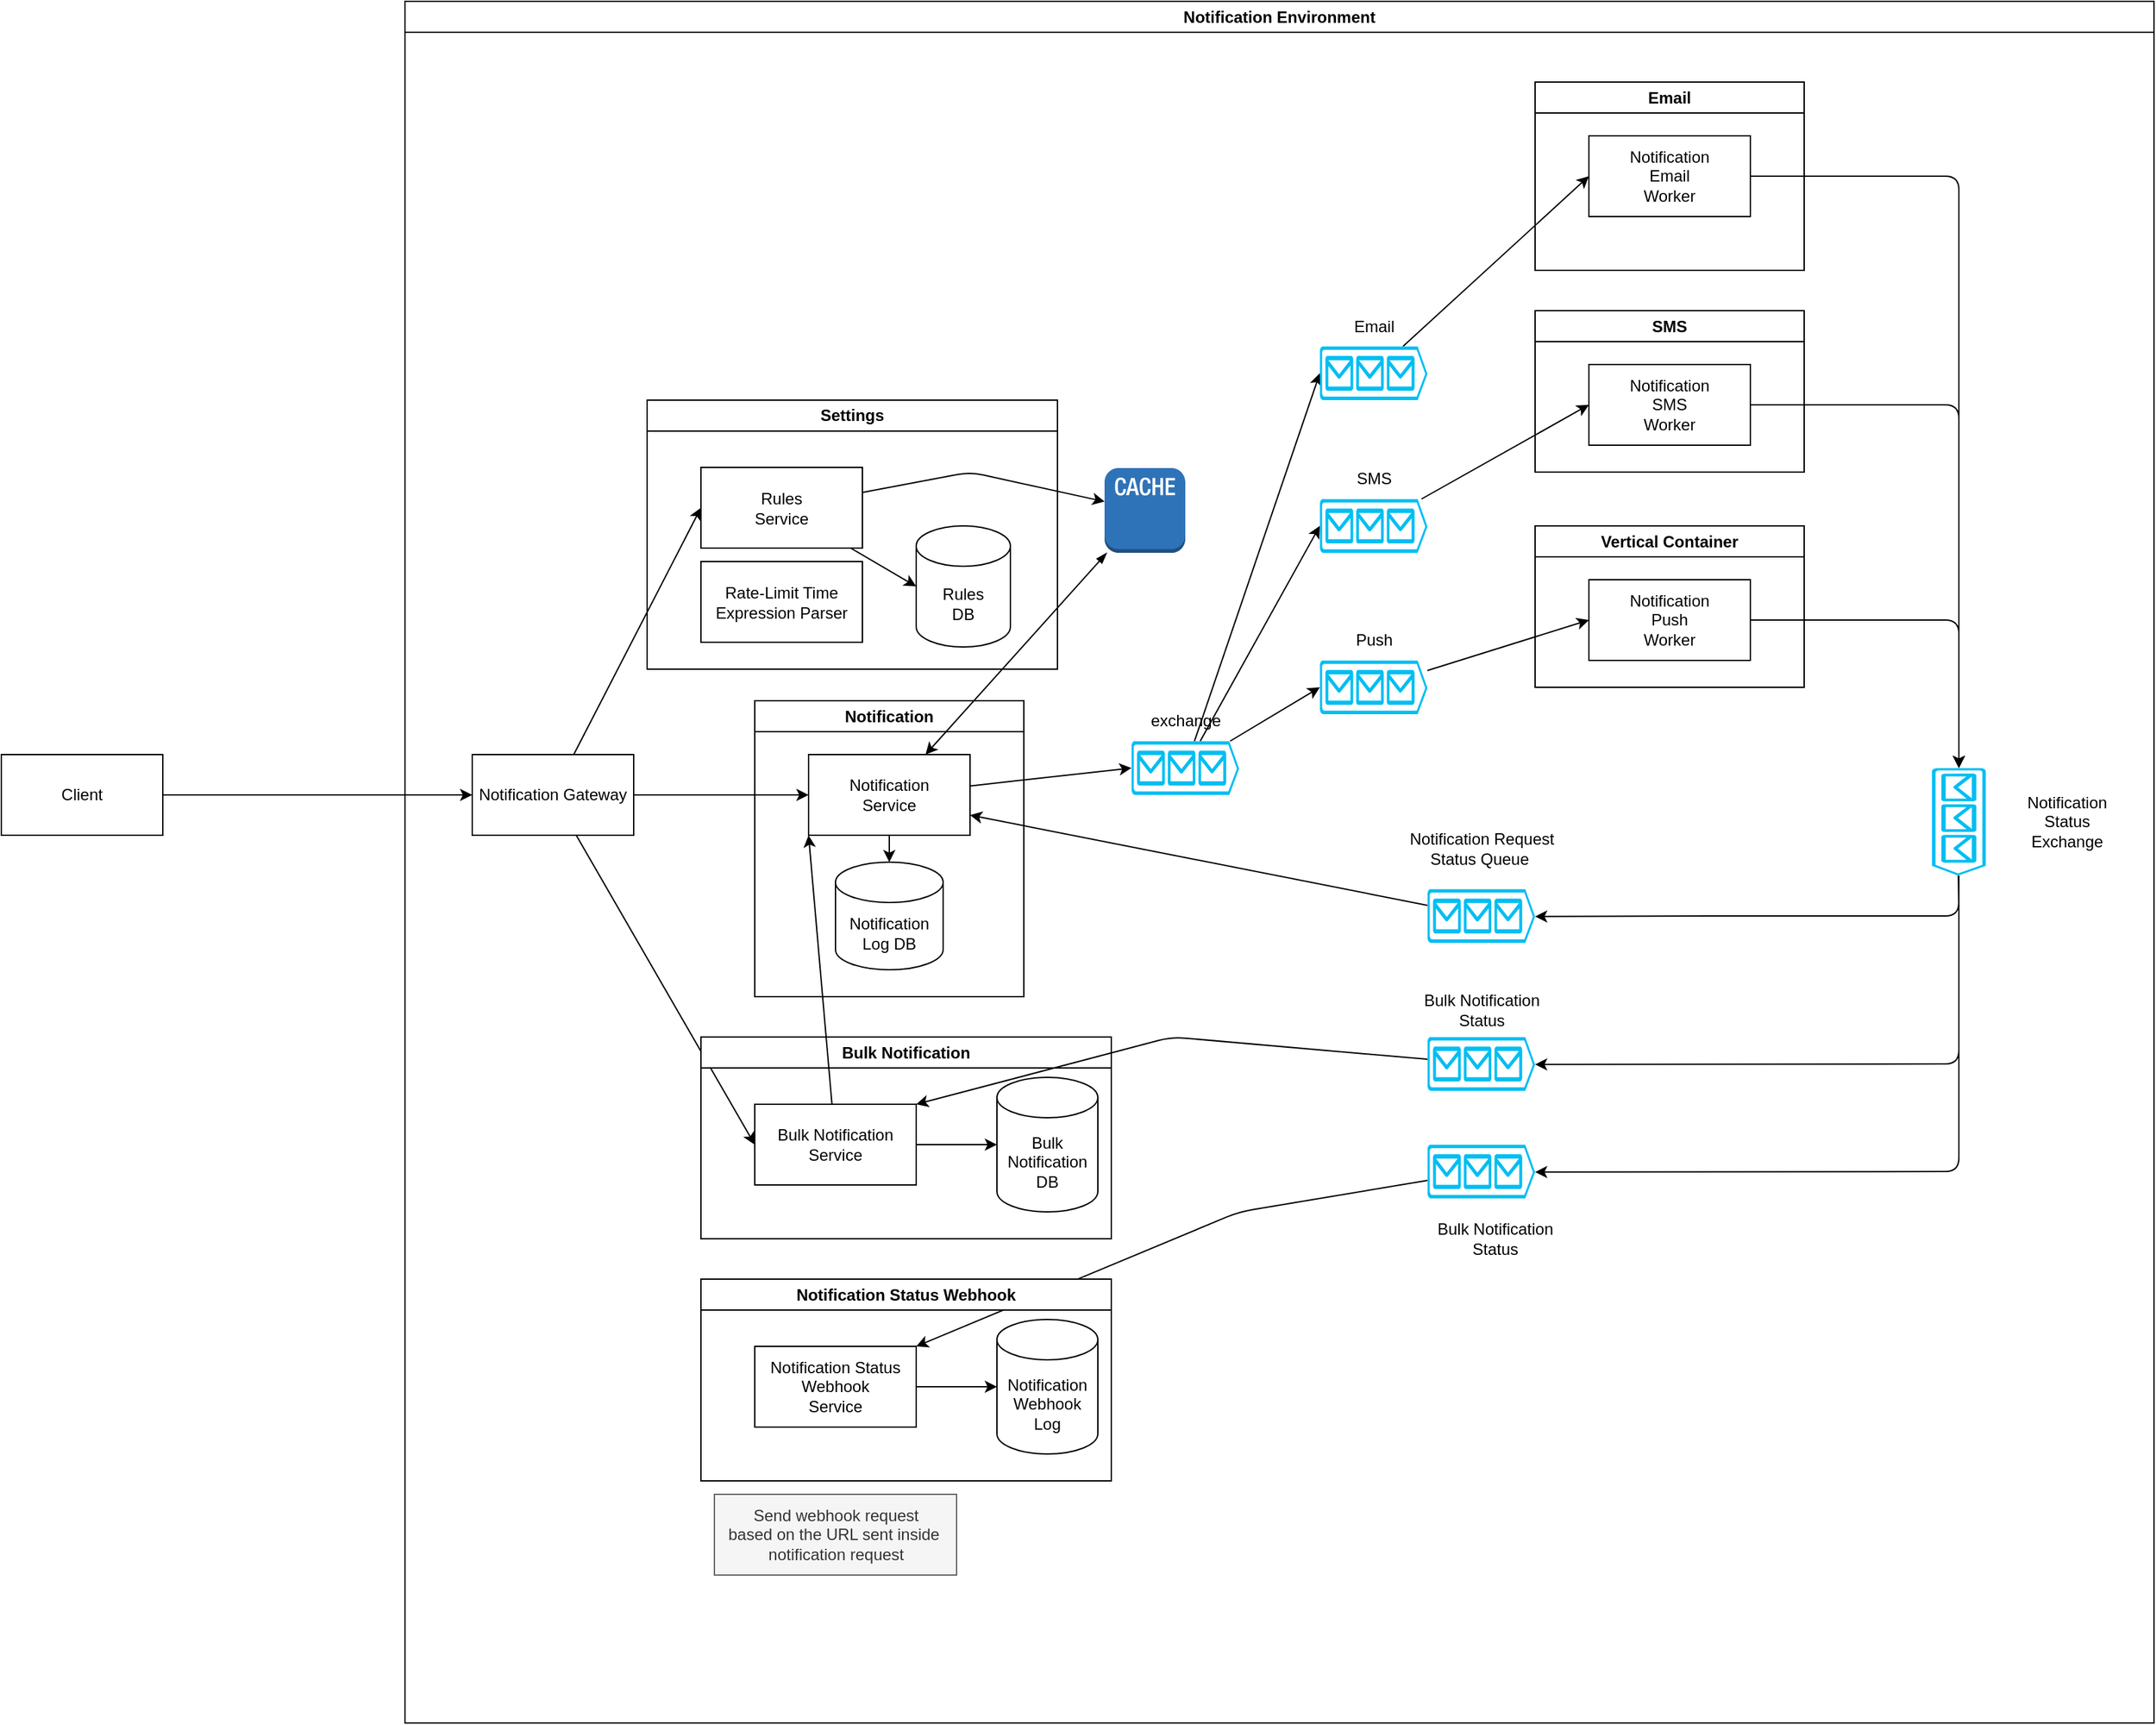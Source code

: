 <mxfile>
    <diagram id="0pBRfoJegKhvDdZDhVVB" name="Page-1">
        <mxGraphModel dx="2372" dy="2114" grid="1" gridSize="10" guides="1" tooltips="1" connect="1" arrows="1" fold="1" page="1" pageScale="1" pageWidth="850" pageHeight="1100" math="0" shadow="0">
            <root>
                <mxCell id="0"/>
                <mxCell id="1" parent="0"/>
                <mxCell id="5" style="edgeStyle=none;html=1;" parent="1" source="2" target="3" edge="1">
                    <mxGeometry relative="1" as="geometry"/>
                </mxCell>
                <mxCell id="2" value="Client" style="rounded=0;whiteSpace=wrap;html=1;" parent="1" vertex="1">
                    <mxGeometry x="-220" y="320" width="120" height="60" as="geometry"/>
                </mxCell>
                <mxCell id="4" value="Notification Environment" style="swimlane;whiteSpace=wrap;html=1;" parent="1" vertex="1">
                    <mxGeometry x="80" y="-240" width="1300" height="1280" as="geometry">
                        <mxRectangle x="80" y="-240" width="180" height="30" as="alternateBounds"/>
                    </mxGeometry>
                </mxCell>
                <mxCell id="44" style="edgeStyle=none;html=1;entryX=0;entryY=0.5;entryDx=0;entryDy=0;" parent="4" source="3" target="7" edge="1">
                    <mxGeometry relative="1" as="geometry"/>
                </mxCell>
                <mxCell id="50" style="edgeStyle=none;html=1;entryX=0;entryY=0.5;entryDx=0;entryDy=0;startArrow=none;startFill=0;" parent="4" source="3" target="10" edge="1">
                    <mxGeometry relative="1" as="geometry"/>
                </mxCell>
                <mxCell id="59" style="edgeStyle=none;html=1;entryX=0;entryY=0.5;entryDx=0;entryDy=0;startArrow=none;startFill=0;" parent="4" source="3" target="56" edge="1">
                    <mxGeometry relative="1" as="geometry"/>
                </mxCell>
                <mxCell id="3" value="Notification Gateway" style="rounded=0;whiteSpace=wrap;html=1;" parent="4" vertex="1">
                    <mxGeometry x="50" y="560" width="120" height="60" as="geometry"/>
                </mxCell>
                <mxCell id="8" value="Notification" style="swimlane;whiteSpace=wrap;html=1;" parent="4" vertex="1">
                    <mxGeometry x="260" y="520" width="200" height="220" as="geometry"/>
                </mxCell>
                <mxCell id="12" style="edgeStyle=none;html=1;" parent="8" source="7" target="11" edge="1">
                    <mxGeometry relative="1" as="geometry"/>
                </mxCell>
                <mxCell id="7" value="Notification&lt;br&gt;Service" style="rounded=0;whiteSpace=wrap;html=1;" parent="8" vertex="1">
                    <mxGeometry x="40" y="40" width="120" height="60" as="geometry"/>
                </mxCell>
                <mxCell id="11" value="Notification&lt;br&gt;Log DB" style="shape=cylinder3;whiteSpace=wrap;html=1;boundedLbl=1;backgroundOutline=1;size=15;" parent="8" vertex="1">
                    <mxGeometry x="60" y="120" width="80" height="80" as="geometry"/>
                </mxCell>
                <mxCell id="9" value="Settings" style="swimlane;whiteSpace=wrap;html=1;" parent="4" vertex="1">
                    <mxGeometry x="180" y="296.5" width="305" height="200" as="geometry"/>
                </mxCell>
                <mxCell id="53" style="edgeStyle=none;html=1;entryX=0;entryY=0.5;entryDx=0;entryDy=0;entryPerimeter=0;startArrow=none;startFill=0;" parent="9" source="10" target="52" edge="1">
                    <mxGeometry relative="1" as="geometry"/>
                </mxCell>
                <mxCell id="10" value="Rules&lt;br&gt;Service" style="rounded=0;whiteSpace=wrap;html=1;" parent="9" vertex="1">
                    <mxGeometry x="40" y="50" width="120" height="60" as="geometry"/>
                </mxCell>
                <mxCell id="51" value="Rate-Limit Time Expression Parser" style="rounded=0;whiteSpace=wrap;html=1;" parent="9" vertex="1">
                    <mxGeometry x="40" y="120" width="120" height="60" as="geometry"/>
                </mxCell>
                <mxCell id="52" value="Rules&lt;br&gt;DB" style="shape=cylinder3;whiteSpace=wrap;html=1;boundedLbl=1;backgroundOutline=1;size=15;" parent="9" vertex="1">
                    <mxGeometry x="200" y="93.5" width="70" height="90" as="geometry"/>
                </mxCell>
                <mxCell id="23" style="edgeStyle=none;html=1;entryX=0;entryY=0.5;entryDx=0;entryDy=0;entryPerimeter=0;" parent="4" source="14" target="20" edge="1">
                    <mxGeometry relative="1" as="geometry"/>
                </mxCell>
                <mxCell id="24" style="edgeStyle=none;html=1;entryX=0;entryY=0.5;entryDx=0;entryDy=0;entryPerimeter=0;" parent="4" source="14" target="21" edge="1">
                    <mxGeometry relative="1" as="geometry"/>
                </mxCell>
                <mxCell id="25" style="edgeStyle=none;html=1;entryX=0;entryY=0.5;entryDx=0;entryDy=0;entryPerimeter=0;" parent="4" source="14" target="22" edge="1">
                    <mxGeometry relative="1" as="geometry"/>
                </mxCell>
                <mxCell id="14" value="" style="verticalLabelPosition=bottom;html=1;verticalAlign=top;align=center;strokeColor=none;fillColor=#00BEF2;shape=mxgraph.azure.queue_generic;pointerEvents=1;" parent="4" vertex="1">
                    <mxGeometry x="540" y="550" width="80" height="40" as="geometry"/>
                </mxCell>
                <mxCell id="15" style="edgeStyle=none;html=1;entryX=0;entryY=0.5;entryDx=0;entryDy=0;entryPerimeter=0;" parent="4" source="7" target="14" edge="1">
                    <mxGeometry relative="1" as="geometry"/>
                </mxCell>
                <mxCell id="16" value="Email" style="swimlane;whiteSpace=wrap;html=1;" parent="4" vertex="1">
                    <mxGeometry x="840" y="60" width="200" height="140" as="geometry"/>
                </mxCell>
                <mxCell id="18" value="Notification&lt;br&gt;Email&lt;br&gt;Worker" style="rounded=0;whiteSpace=wrap;html=1;" parent="16" vertex="1">
                    <mxGeometry x="40" y="40" width="120" height="60" as="geometry"/>
                </mxCell>
                <mxCell id="26" style="edgeStyle=none;html=1;entryX=0;entryY=0.5;entryDx=0;entryDy=0;" parent="4" source="20" target="18" edge="1">
                    <mxGeometry relative="1" as="geometry"/>
                </mxCell>
                <mxCell id="20" value="" style="verticalLabelPosition=bottom;html=1;verticalAlign=top;align=center;strokeColor=none;fillColor=#00BEF2;shape=mxgraph.azure.queue_generic;pointerEvents=1;" parent="4" vertex="1">
                    <mxGeometry x="680" y="256.5" width="80" height="40" as="geometry"/>
                </mxCell>
                <mxCell id="31" style="edgeStyle=none;html=1;entryX=0;entryY=0.5;entryDx=0;entryDy=0;" parent="4" source="21" target="29" edge="1">
                    <mxGeometry relative="1" as="geometry"/>
                </mxCell>
                <mxCell id="21" value="" style="verticalLabelPosition=bottom;html=1;verticalAlign=top;align=center;strokeColor=none;fillColor=#00BEF2;shape=mxgraph.azure.queue_generic;pointerEvents=1;" parent="4" vertex="1">
                    <mxGeometry x="680" y="370" width="80" height="40" as="geometry"/>
                </mxCell>
                <mxCell id="36" style="edgeStyle=none;html=1;entryX=0;entryY=0.5;entryDx=0;entryDy=0;" parent="4" source="22" target="35" edge="1">
                    <mxGeometry relative="1" as="geometry"/>
                </mxCell>
                <mxCell id="22" value="" style="verticalLabelPosition=bottom;html=1;verticalAlign=top;align=center;strokeColor=none;fillColor=#00BEF2;shape=mxgraph.azure.queue_generic;pointerEvents=1;" parent="4" vertex="1">
                    <mxGeometry x="680" y="490" width="80" height="40" as="geometry"/>
                </mxCell>
                <mxCell id="27" value="SMS" style="swimlane;whiteSpace=wrap;html=1;" parent="4" vertex="1">
                    <mxGeometry x="840" y="230" width="200" height="120" as="geometry"/>
                </mxCell>
                <mxCell id="29" value="Notification&lt;br&gt;SMS &lt;br&gt;Worker" style="rounded=0;whiteSpace=wrap;html=1;" parent="27" vertex="1">
                    <mxGeometry x="40" y="40" width="120" height="60" as="geometry"/>
                </mxCell>
                <mxCell id="34" value="Vertical Container" style="swimlane;whiteSpace=wrap;html=1;" parent="4" vertex="1">
                    <mxGeometry x="840" y="390" width="200" height="120" as="geometry"/>
                </mxCell>
                <mxCell id="35" value="Notification&lt;br&gt;Push&lt;br&gt;Worker" style="rounded=0;whiteSpace=wrap;html=1;" parent="34" vertex="1">
                    <mxGeometry x="40" y="40" width="120" height="60" as="geometry"/>
                </mxCell>
                <mxCell id="37" value="exchange" style="text;html=1;align=center;verticalAlign=middle;resizable=0;points=[];autosize=1;strokeColor=none;fillColor=none;" parent="4" vertex="1">
                    <mxGeometry x="540" y="520" width="80" height="30" as="geometry"/>
                </mxCell>
                <mxCell id="40" value="Email" style="text;html=1;align=center;verticalAlign=middle;resizable=0;points=[];autosize=1;strokeColor=none;fillColor=none;" parent="4" vertex="1">
                    <mxGeometry x="695" y="226.5" width="50" height="30" as="geometry"/>
                </mxCell>
                <mxCell id="41" value="SMS" style="text;html=1;align=center;verticalAlign=middle;resizable=0;points=[];autosize=1;strokeColor=none;fillColor=none;" parent="4" vertex="1">
                    <mxGeometry x="695" y="340" width="50" height="30" as="geometry"/>
                </mxCell>
                <mxCell id="42" value="Push" style="text;html=1;align=center;verticalAlign=middle;resizable=0;points=[];autosize=1;strokeColor=none;fillColor=none;" parent="4" vertex="1">
                    <mxGeometry x="695" y="460" width="50" height="30" as="geometry"/>
                </mxCell>
                <mxCell id="46" style="edgeStyle=none;html=1;startArrow=blockThin;startFill=1;" parent="4" source="45" target="7" edge="1">
                    <mxGeometry relative="1" as="geometry"/>
                </mxCell>
                <mxCell id="45" value="" style="outlineConnect=0;dashed=0;verticalLabelPosition=bottom;verticalAlign=top;align=center;html=1;shape=mxgraph.aws3.cache_node;fillColor=#2E73B8;gradientColor=none;" parent="4" vertex="1">
                    <mxGeometry x="520" y="347" width="60" height="63" as="geometry"/>
                </mxCell>
                <mxCell id="48" style="edgeStyle=none;html=1;" parent="4" source="10" target="45" edge="1">
                    <mxGeometry relative="1" as="geometry">
                        <Array as="points">
                            <mxPoint x="420" y="350"/>
                        </Array>
                    </mxGeometry>
                </mxCell>
                <mxCell id="54" value="Bulk Notification" style="swimlane;whiteSpace=wrap;html=1;" parent="4" vertex="1">
                    <mxGeometry x="220" y="770" width="305" height="150" as="geometry"/>
                </mxCell>
                <mxCell id="55" style="edgeStyle=none;html=1;entryX=0;entryY=0.5;entryDx=0;entryDy=0;entryPerimeter=0;startArrow=none;startFill=0;" parent="54" source="56" target="58" edge="1">
                    <mxGeometry relative="1" as="geometry"/>
                </mxCell>
                <mxCell id="56" value="Bulk Notification&lt;br&gt;Service" style="rounded=0;whiteSpace=wrap;html=1;" parent="54" vertex="1">
                    <mxGeometry x="40" y="50" width="120" height="60" as="geometry"/>
                </mxCell>
                <mxCell id="58" value="Bulk Notification DB" style="shape=cylinder3;whiteSpace=wrap;html=1;boundedLbl=1;backgroundOutline=1;size=15;" parent="54" vertex="1">
                    <mxGeometry x="220" y="30" width="75" height="100" as="geometry"/>
                </mxCell>
                <mxCell id="66" style="edgeStyle=none;html=1;entryX=1;entryY=0.51;entryDx=0;entryDy=0;entryPerimeter=0;startArrow=none;startFill=0;" parent="4" source="60" target="65" edge="1">
                    <mxGeometry relative="1" as="geometry">
                        <Array as="points">
                            <mxPoint x="1155" y="790"/>
                        </Array>
                    </mxGeometry>
                </mxCell>
                <mxCell id="72" style="edgeStyle=none;html=1;entryX=1;entryY=0.51;entryDx=0;entryDy=0;entryPerimeter=0;startArrow=none;startFill=0;" parent="4" source="60" target="71" edge="1">
                    <mxGeometry relative="1" as="geometry">
                        <Array as="points">
                            <mxPoint x="1155" y="870"/>
                        </Array>
                    </mxGeometry>
                </mxCell>
                <mxCell id="81" style="edgeStyle=none;html=1;entryX=1;entryY=0.51;entryDx=0;entryDy=0;entryPerimeter=0;startArrow=none;startFill=0;exitX=1;exitY=0.51;exitDx=0;exitDy=0;exitPerimeter=0;" parent="4" source="60" target="80" edge="1">
                    <mxGeometry relative="1" as="geometry">
                        <Array as="points">
                            <mxPoint x="1155" y="680"/>
                            <mxPoint x="980" y="680"/>
                        </Array>
                    </mxGeometry>
                </mxCell>
                <mxCell id="60" value="" style="verticalLabelPosition=bottom;html=1;verticalAlign=top;align=center;strokeColor=none;fillColor=#00BEF2;shape=mxgraph.azure.queue_generic;pointerEvents=1;rotation=90;" parent="4" vertex="1">
                    <mxGeometry x="1115" y="590" width="80" height="40" as="geometry"/>
                </mxCell>
                <mxCell id="61" value="Notification&lt;br&gt;Status&lt;br&gt;Exchange" style="text;html=1;align=center;verticalAlign=middle;resizable=0;points=[];autosize=1;strokeColor=none;fillColor=none;" parent="4" vertex="1">
                    <mxGeometry x="1195" y="580" width="80" height="60" as="geometry"/>
                </mxCell>
                <mxCell id="62" style="edgeStyle=none;html=1;entryX=0;entryY=0.5;entryDx=0;entryDy=0;entryPerimeter=0;startArrow=none;startFill=0;" parent="4" source="35" target="60" edge="1">
                    <mxGeometry relative="1" as="geometry">
                        <Array as="points">
                            <mxPoint x="1155" y="460"/>
                        </Array>
                    </mxGeometry>
                </mxCell>
                <mxCell id="63" style="edgeStyle=none;html=1;entryX=0;entryY=0.5;entryDx=0;entryDy=0;entryPerimeter=0;startArrow=none;startFill=0;" parent="4" source="29" target="60" edge="1">
                    <mxGeometry relative="1" as="geometry">
                        <Array as="points">
                            <mxPoint x="1155" y="300"/>
                        </Array>
                    </mxGeometry>
                </mxCell>
                <mxCell id="64" style="edgeStyle=none;html=1;entryX=0;entryY=0.5;entryDx=0;entryDy=0;entryPerimeter=0;startArrow=none;startFill=0;" parent="4" source="18" target="60" edge="1">
                    <mxGeometry relative="1" as="geometry">
                        <Array as="points">
                            <mxPoint x="1155" y="130"/>
                        </Array>
                    </mxGeometry>
                </mxCell>
                <mxCell id="70" style="edgeStyle=none;html=1;entryX=1;entryY=0;entryDx=0;entryDy=0;startArrow=none;startFill=0;" parent="4" source="65" target="56" edge="1">
                    <mxGeometry relative="1" as="geometry">
                        <Array as="points">
                            <mxPoint x="570" y="770"/>
                        </Array>
                    </mxGeometry>
                </mxCell>
                <mxCell id="65" value="" style="verticalLabelPosition=bottom;html=1;verticalAlign=top;align=center;strokeColor=none;fillColor=#00BEF2;shape=mxgraph.azure.queue_generic;pointerEvents=1;" parent="4" vertex="1">
                    <mxGeometry x="760" y="770" width="80" height="40" as="geometry"/>
                </mxCell>
                <mxCell id="67" value="Bulk Notification&lt;br&gt;Status" style="text;html=1;align=center;verticalAlign=middle;resizable=0;points=[];autosize=1;strokeColor=none;fillColor=none;" parent="4" vertex="1">
                    <mxGeometry x="745" y="730" width="110" height="40" as="geometry"/>
                </mxCell>
                <mxCell id="77" style="edgeStyle=none;html=1;entryX=1;entryY=0;entryDx=0;entryDy=0;startArrow=none;startFill=0;" parent="4" source="71" target="75" edge="1">
                    <mxGeometry relative="1" as="geometry">
                        <Array as="points">
                            <mxPoint x="620" y="900"/>
                        </Array>
                    </mxGeometry>
                </mxCell>
                <mxCell id="71" value="" style="verticalLabelPosition=bottom;html=1;verticalAlign=top;align=center;strokeColor=none;fillColor=#00BEF2;shape=mxgraph.azure.queue_generic;pointerEvents=1;" parent="4" vertex="1">
                    <mxGeometry x="760" y="850" width="80" height="40" as="geometry"/>
                </mxCell>
                <mxCell id="73" value="Notification Status Webhook" style="swimlane;whiteSpace=wrap;html=1;" parent="4" vertex="1">
                    <mxGeometry x="220" y="950" width="305" height="150" as="geometry"/>
                </mxCell>
                <mxCell id="74" style="edgeStyle=none;html=1;entryX=0;entryY=0.5;entryDx=0;entryDy=0;entryPerimeter=0;startArrow=none;startFill=0;" parent="73" source="75" target="76" edge="1">
                    <mxGeometry relative="1" as="geometry"/>
                </mxCell>
                <mxCell id="75" value="Notification Status Webhook&lt;br&gt;Service" style="rounded=0;whiteSpace=wrap;html=1;" parent="73" vertex="1">
                    <mxGeometry x="40" y="50" width="120" height="60" as="geometry"/>
                </mxCell>
                <mxCell id="76" value="Notification Webhook&lt;br&gt;Log" style="shape=cylinder3;whiteSpace=wrap;html=1;boundedLbl=1;backgroundOutline=1;size=15;" parent="73" vertex="1">
                    <mxGeometry x="220" y="30" width="75" height="100" as="geometry"/>
                </mxCell>
                <mxCell id="79" value="Bulk Notification&lt;br&gt;Status" style="text;html=1;align=center;verticalAlign=middle;resizable=0;points=[];autosize=1;strokeColor=none;fillColor=none;" parent="4" vertex="1">
                    <mxGeometry x="755" y="900" width="110" height="40" as="geometry"/>
                </mxCell>
                <mxCell id="82" style="edgeStyle=none;html=1;entryX=1;entryY=0.75;entryDx=0;entryDy=0;startArrow=none;startFill=0;" parent="4" source="80" target="7" edge="1">
                    <mxGeometry relative="1" as="geometry"/>
                </mxCell>
                <mxCell id="80" value="" style="verticalLabelPosition=bottom;html=1;verticalAlign=top;align=center;strokeColor=none;fillColor=#00BEF2;shape=mxgraph.azure.queue_generic;pointerEvents=1;" parent="4" vertex="1">
                    <mxGeometry x="760" y="660" width="80" height="40" as="geometry"/>
                </mxCell>
                <mxCell id="84" value="Notification Request &lt;br&gt;Status Queue&amp;nbsp;" style="text;html=1;align=center;verticalAlign=middle;resizable=0;points=[];autosize=1;strokeColor=none;fillColor=none;" parent="4" vertex="1">
                    <mxGeometry x="735" y="610" width="130" height="40" as="geometry"/>
                </mxCell>
                <mxCell id="85" value="Send webhook request&lt;br&gt;based on the URL sent inside&amp;nbsp;&lt;br&gt;notification request" style="text;html=1;align=center;verticalAlign=middle;resizable=0;points=[];autosize=1;strokeColor=#666666;fillColor=#f5f5f5;fontColor=#333333;" parent="4" vertex="1">
                    <mxGeometry x="230" y="1110" width="180" height="60" as="geometry"/>
                </mxCell>
                <mxCell id="86" style="edgeStyle=none;html=1;entryX=0;entryY=1;entryDx=0;entryDy=0;" edge="1" parent="4" source="56" target="7">
                    <mxGeometry relative="1" as="geometry"/>
                </mxCell>
            </root>
        </mxGraphModel>
    </diagram>
</mxfile>
